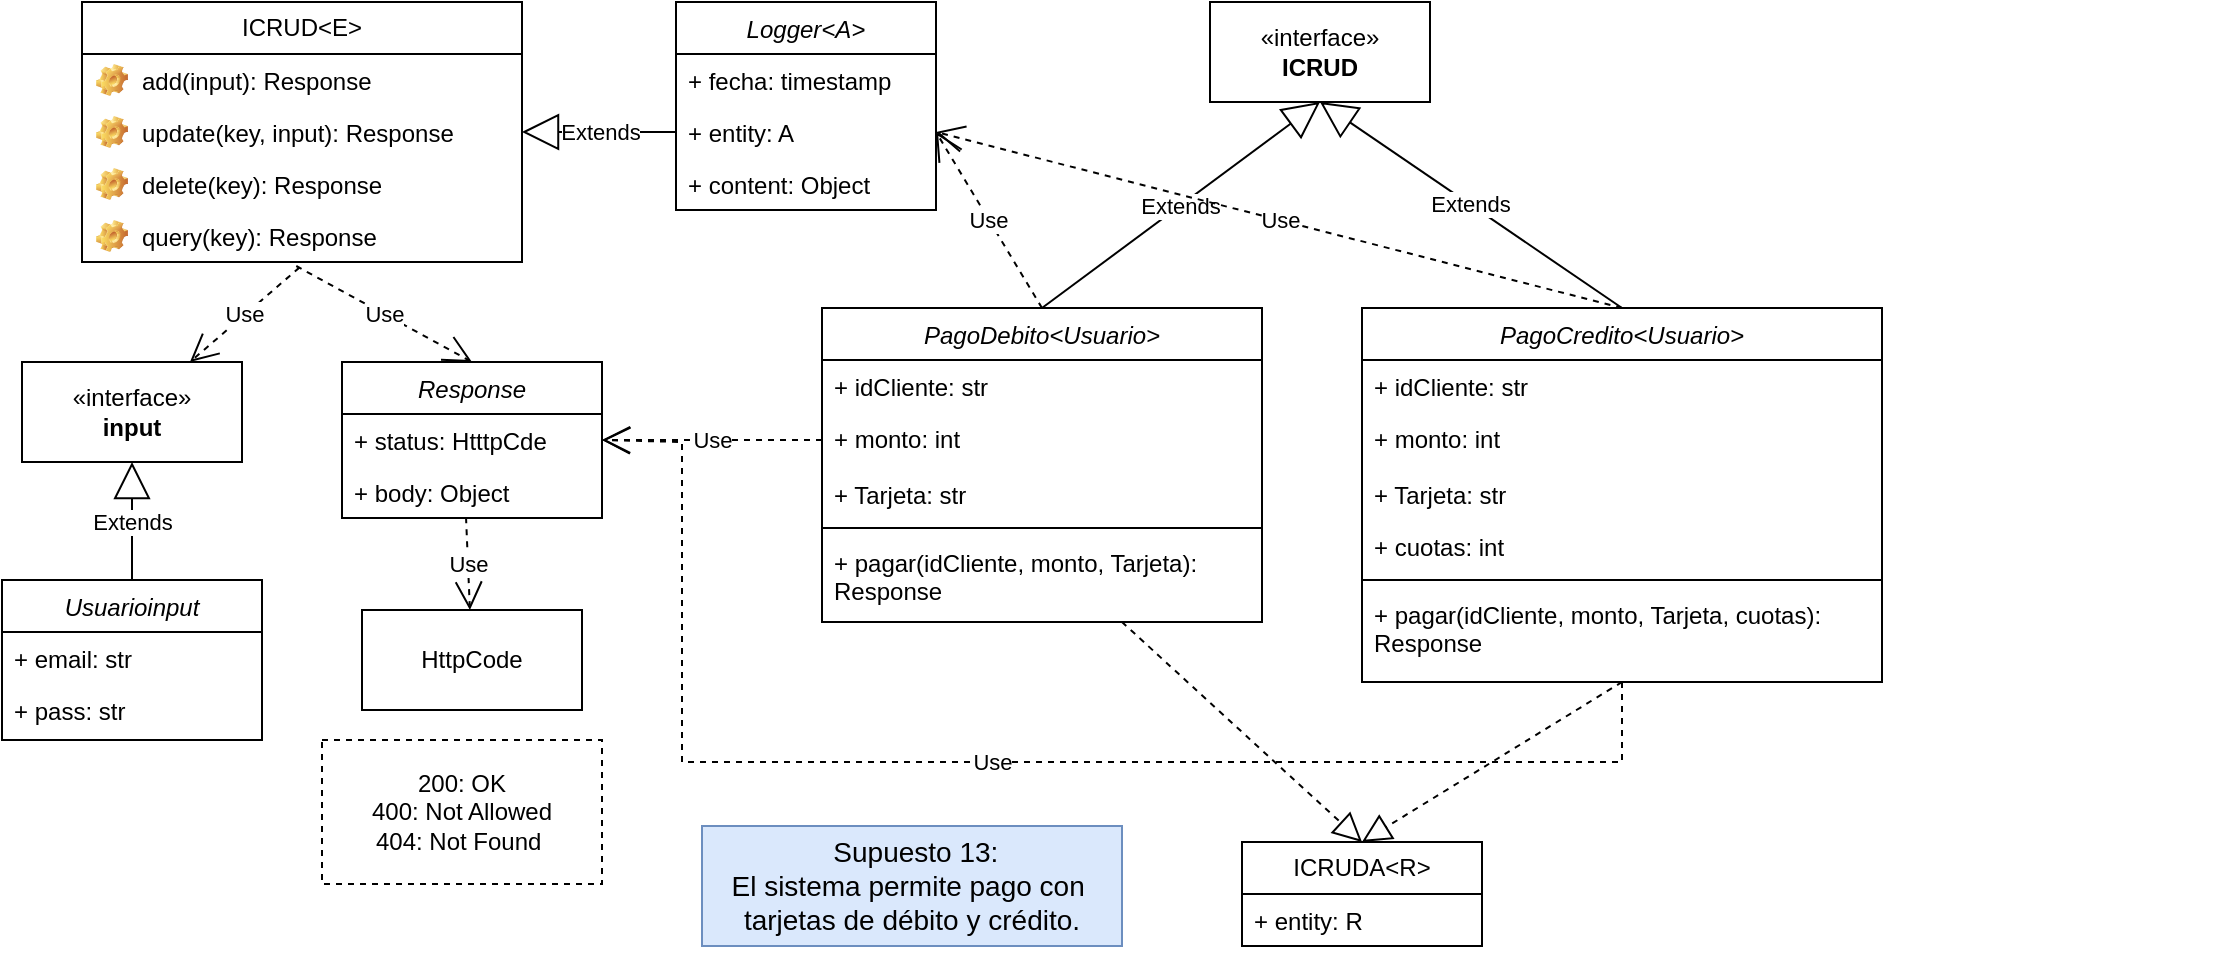 <mxfile version="28.2.8">
  <diagram id="C5RBs43oDa-KdzZeNtuy" name="Page-1">
    <mxGraphModel dx="207" dy="698" grid="1" gridSize="10" guides="1" tooltips="1" connect="1" arrows="1" fold="1" page="1" pageScale="1" pageWidth="827" pageHeight="1169" math="0" shadow="0">
      <root>
        <mxCell id="WIyWlLk6GJQsqaUBKTNV-0" />
        <mxCell id="WIyWlLk6GJQsqaUBKTNV-1" parent="WIyWlLk6GJQsqaUBKTNV-0" />
        <mxCell id="LfqToXhDLfG2VJ62Q-1i-30" value="&lt;font style=&quot;font-size: 14px;&quot;&gt;&amp;nbsp;Supuesto 13:&lt;/font&gt;&lt;div&gt;&lt;font style=&quot;font-size: 14px;&quot;&gt;El sistema permite pago con&amp;nbsp;&lt;/font&gt;&lt;/div&gt;&lt;div&gt;&lt;font style=&quot;font-size: 14px;&quot;&gt;tarjetas de débito y crédito.&lt;/font&gt;&lt;/div&gt;" style="html=1;whiteSpace=wrap;fillColor=#dae8fc;strokeColor=#6c8ebf;" parent="WIyWlLk6GJQsqaUBKTNV-1" vertex="1">
          <mxGeometry x="1400" y="1012" width="210" height="60" as="geometry" />
        </mxCell>
        <mxCell id="LfqToXhDLfG2VJ62Q-1i-117" value="PagoCredito&lt;Usuario&gt;" style="swimlane;fontStyle=2;align=center;verticalAlign=top;childLayout=stackLayout;horizontal=1;startSize=26;horizontalStack=0;resizeParent=1;resizeLast=0;collapsible=1;marginBottom=0;rounded=0;shadow=0;strokeWidth=1;" parent="WIyWlLk6GJQsqaUBKTNV-1" vertex="1">
          <mxGeometry x="1730" y="753" width="260" height="187" as="geometry">
            <mxRectangle x="230" y="140" width="160" height="26" as="alternateBounds" />
          </mxGeometry>
        </mxCell>
        <mxCell id="LfqToXhDLfG2VJ62Q-1i-118" value="+ idCliente: str" style="text;strokeColor=none;fillColor=none;align=left;verticalAlign=top;spacingLeft=4;spacingRight=4;overflow=hidden;rotatable=0;points=[[0,0.5],[1,0.5]];portConstraint=eastwest;whiteSpace=wrap;html=1;" parent="LfqToXhDLfG2VJ62Q-1i-117" vertex="1">
          <mxGeometry y="26" width="260" height="26" as="geometry" />
        </mxCell>
        <mxCell id="LfqToXhDLfG2VJ62Q-1i-119" value="+ monto: int" style="text;strokeColor=none;fillColor=none;align=left;verticalAlign=top;spacingLeft=4;spacingRight=4;overflow=hidden;rotatable=0;points=[[0,0.5],[1,0.5]];portConstraint=eastwest;whiteSpace=wrap;html=1;" parent="LfqToXhDLfG2VJ62Q-1i-117" vertex="1">
          <mxGeometry y="52" width="260" height="28" as="geometry" />
        </mxCell>
        <mxCell id="LfqToXhDLfG2VJ62Q-1i-120" value="+ Tarjeta: str" style="text;strokeColor=none;fillColor=none;align=left;verticalAlign=top;spacingLeft=4;spacingRight=4;overflow=hidden;rotatable=0;points=[[0,0.5],[1,0.5]];portConstraint=eastwest;whiteSpace=wrap;html=1;" parent="LfqToXhDLfG2VJ62Q-1i-117" vertex="1">
          <mxGeometry y="80" width="260" height="26" as="geometry" />
        </mxCell>
        <mxCell id="LfqToXhDLfG2VJ62Q-1i-164" value="+ cuotas: int" style="text;strokeColor=none;fillColor=none;align=left;verticalAlign=top;spacingLeft=4;spacingRight=4;overflow=hidden;rotatable=0;points=[[0,0.5],[1,0.5]];portConstraint=eastwest;whiteSpace=wrap;html=1;" parent="LfqToXhDLfG2VJ62Q-1i-117" vertex="1">
          <mxGeometry y="106" width="260" height="26" as="geometry" />
        </mxCell>
        <mxCell id="LfqToXhDLfG2VJ62Q-1i-121" value="" style="line;html=1;strokeWidth=1;align=left;verticalAlign=middle;spacingTop=-1;spacingLeft=3;spacingRight=3;rotatable=0;labelPosition=right;points=[];portConstraint=eastwest;" parent="LfqToXhDLfG2VJ62Q-1i-117" vertex="1">
          <mxGeometry y="132" width="260" height="8" as="geometry" />
        </mxCell>
        <mxCell id="LfqToXhDLfG2VJ62Q-1i-122" value="+ pagar(idCliente, monto, Tarjeta, cuotas): Response" style="text;strokeColor=none;fillColor=none;align=left;verticalAlign=top;spacingLeft=4;spacingRight=4;overflow=hidden;rotatable=0;points=[[0,0.5],[1,0.5]];portConstraint=eastwest;whiteSpace=wrap;html=1;" parent="LfqToXhDLfG2VJ62Q-1i-117" vertex="1">
          <mxGeometry y="140" width="260" height="40" as="geometry" />
        </mxCell>
        <mxCell id="LfqToXhDLfG2VJ62Q-1i-123" value="ICRUD&amp;lt;E&amp;gt;" style="swimlane;fontStyle=0;childLayout=stackLayout;horizontal=1;startSize=26;fillColor=none;horizontalStack=0;resizeParent=1;resizeParentMax=0;resizeLast=0;collapsible=1;marginBottom=0;whiteSpace=wrap;html=1;" parent="WIyWlLk6GJQsqaUBKTNV-1" vertex="1">
          <mxGeometry x="1090" y="600" width="220" height="130" as="geometry" />
        </mxCell>
        <mxCell id="LfqToXhDLfG2VJ62Q-1i-124" value="add(input): Response" style="label;fontStyle=0;strokeColor=none;fillColor=none;align=left;verticalAlign=top;overflow=hidden;spacingLeft=28;spacingRight=4;rotatable=0;points=[[0,0.5],[1,0.5]];portConstraint=eastwest;imageWidth=16;imageHeight=16;whiteSpace=wrap;html=1;image=img/clipart/Gear_128x128.png" parent="LfqToXhDLfG2VJ62Q-1i-123" vertex="1">
          <mxGeometry y="26" width="220" height="26" as="geometry" />
        </mxCell>
        <mxCell id="LfqToXhDLfG2VJ62Q-1i-125" value="update(key, input): Response" style="label;fontStyle=0;strokeColor=none;fillColor=none;align=left;verticalAlign=top;overflow=hidden;spacingLeft=28;spacingRight=4;rotatable=0;points=[[0,0.5],[1,0.5]];portConstraint=eastwest;imageWidth=16;imageHeight=16;whiteSpace=wrap;html=1;image=img/clipart/Gear_128x128.png" parent="LfqToXhDLfG2VJ62Q-1i-123" vertex="1">
          <mxGeometry y="52" width="220" height="26" as="geometry" />
        </mxCell>
        <mxCell id="LfqToXhDLfG2VJ62Q-1i-126" value="delete(key): Response" style="label;fontStyle=0;strokeColor=none;fillColor=none;align=left;verticalAlign=top;overflow=hidden;spacingLeft=28;spacingRight=4;rotatable=0;points=[[0,0.5],[1,0.5]];portConstraint=eastwest;imageWidth=16;imageHeight=16;whiteSpace=wrap;html=1;image=img/clipart/Gear_128x128.png" parent="LfqToXhDLfG2VJ62Q-1i-123" vertex="1">
          <mxGeometry y="78" width="220" height="26" as="geometry" />
        </mxCell>
        <mxCell id="LfqToXhDLfG2VJ62Q-1i-127" value="query(key): Response" style="label;fontStyle=0;strokeColor=none;fillColor=none;align=left;verticalAlign=top;overflow=hidden;spacingLeft=28;spacingRight=4;rotatable=0;points=[[0,0.5],[1,0.5]];portConstraint=eastwest;imageWidth=16;imageHeight=16;whiteSpace=wrap;html=1;image=img/clipart/Gear_128x128.png" parent="LfqToXhDLfG2VJ62Q-1i-123" vertex="1">
          <mxGeometry y="104" width="220" height="26" as="geometry" />
        </mxCell>
        <mxCell id="LfqToXhDLfG2VJ62Q-1i-128" value="«interface»&lt;br&gt;&lt;b&gt;input&lt;/b&gt;" style="html=1;whiteSpace=wrap;" parent="WIyWlLk6GJQsqaUBKTNV-1" vertex="1">
          <mxGeometry x="1060" y="780" width="110" height="50" as="geometry" />
        </mxCell>
        <mxCell id="LfqToXhDLfG2VJ62Q-1i-129" value="Use" style="endArrow=open;endSize=12;dashed=1;html=1;rounded=0;exitX=0.494;exitY=1.108;exitDx=0;exitDy=0;exitPerimeter=0;" parent="WIyWlLk6GJQsqaUBKTNV-1" source="LfqToXhDLfG2VJ62Q-1i-127" target="LfqToXhDLfG2VJ62Q-1i-128" edge="1">
          <mxGeometry width="160" relative="1" as="geometry">
            <mxPoint x="1240" y="830" as="sourcePoint" />
            <mxPoint x="1160" y="820" as="targetPoint" />
          </mxGeometry>
        </mxCell>
        <mxCell id="LfqToXhDLfG2VJ62Q-1i-130" value="Usuarioinput" style="swimlane;fontStyle=2;align=center;verticalAlign=top;childLayout=stackLayout;horizontal=1;startSize=26;horizontalStack=0;resizeParent=1;resizeLast=0;collapsible=1;marginBottom=0;rounded=0;shadow=0;strokeWidth=1;" parent="WIyWlLk6GJQsqaUBKTNV-1" vertex="1">
          <mxGeometry x="1050" y="889" width="130" height="80" as="geometry">
            <mxRectangle x="230" y="140" width="160" height="26" as="alternateBounds" />
          </mxGeometry>
        </mxCell>
        <mxCell id="LfqToXhDLfG2VJ62Q-1i-131" value="+ email: str" style="text;strokeColor=none;fillColor=none;align=left;verticalAlign=top;spacingLeft=4;spacingRight=4;overflow=hidden;rotatable=0;points=[[0,0.5],[1,0.5]];portConstraint=eastwest;whiteSpace=wrap;html=1;" parent="LfqToXhDLfG2VJ62Q-1i-130" vertex="1">
          <mxGeometry y="26" width="130" height="26" as="geometry" />
        </mxCell>
        <mxCell id="LfqToXhDLfG2VJ62Q-1i-132" value="+ pass: str" style="text;strokeColor=none;fillColor=none;align=left;verticalAlign=top;spacingLeft=4;spacingRight=4;overflow=hidden;rotatable=0;points=[[0,0.5],[1,0.5]];portConstraint=eastwest;whiteSpace=wrap;html=1;" parent="LfqToXhDLfG2VJ62Q-1i-130" vertex="1">
          <mxGeometry y="52" width="130" height="20" as="geometry" />
        </mxCell>
        <mxCell id="LfqToXhDLfG2VJ62Q-1i-133" value="Extends" style="endArrow=block;endSize=16;endFill=0;html=1;rounded=0;exitX=0.5;exitY=0;exitDx=0;exitDy=0;entryX=0.5;entryY=1;entryDx=0;entryDy=0;" parent="WIyWlLk6GJQsqaUBKTNV-1" source="LfqToXhDLfG2VJ62Q-1i-130" target="LfqToXhDLfG2VJ62Q-1i-128" edge="1">
          <mxGeometry width="160" relative="1" as="geometry">
            <mxPoint x="1290" y="830" as="sourcePoint" />
            <mxPoint x="1450" y="830" as="targetPoint" />
          </mxGeometry>
        </mxCell>
        <mxCell id="LfqToXhDLfG2VJ62Q-1i-134" value="Response" style="swimlane;fontStyle=2;align=center;verticalAlign=top;childLayout=stackLayout;horizontal=1;startSize=26;horizontalStack=0;resizeParent=1;resizeLast=0;collapsible=1;marginBottom=0;rounded=0;shadow=0;strokeWidth=1;" parent="WIyWlLk6GJQsqaUBKTNV-1" vertex="1">
          <mxGeometry x="1220" y="780" width="130" height="78" as="geometry">
            <mxRectangle x="230" y="140" width="160" height="26" as="alternateBounds" />
          </mxGeometry>
        </mxCell>
        <mxCell id="LfqToXhDLfG2VJ62Q-1i-135" value="+ status: HtttpCde" style="text;strokeColor=none;fillColor=none;align=left;verticalAlign=top;spacingLeft=4;spacingRight=4;overflow=hidden;rotatable=0;points=[[0,0.5],[1,0.5]];portConstraint=eastwest;whiteSpace=wrap;html=1;" parent="LfqToXhDLfG2VJ62Q-1i-134" vertex="1">
          <mxGeometry y="26" width="130" height="26" as="geometry" />
        </mxCell>
        <mxCell id="LfqToXhDLfG2VJ62Q-1i-136" value="+ body: Object" style="text;strokeColor=none;fillColor=none;align=left;verticalAlign=top;spacingLeft=4;spacingRight=4;overflow=hidden;rotatable=0;points=[[0,0.5],[1,0.5]];portConstraint=eastwest;whiteSpace=wrap;html=1;" parent="LfqToXhDLfG2VJ62Q-1i-134" vertex="1">
          <mxGeometry y="52" width="130" height="26" as="geometry" />
        </mxCell>
        <mxCell id="LfqToXhDLfG2VJ62Q-1i-137" value="Use" style="endArrow=open;endSize=12;dashed=1;html=1;rounded=0;entryX=0.5;entryY=0;entryDx=0;entryDy=0;exitX=0.487;exitY=1.077;exitDx=0;exitDy=0;exitPerimeter=0;" parent="WIyWlLk6GJQsqaUBKTNV-1" source="LfqToXhDLfG2VJ62Q-1i-127" target="LfqToXhDLfG2VJ62Q-1i-134" edge="1">
          <mxGeometry width="160" relative="1" as="geometry">
            <mxPoint x="1200" y="740" as="sourcePoint" />
            <mxPoint x="1180" y="787" as="targetPoint" />
          </mxGeometry>
        </mxCell>
        <mxCell id="LfqToXhDLfG2VJ62Q-1i-138" value="HttpCode" style="html=1;whiteSpace=wrap;" parent="WIyWlLk6GJQsqaUBKTNV-1" vertex="1">
          <mxGeometry x="1230" y="904" width="110" height="50" as="geometry" />
        </mxCell>
        <mxCell id="LfqToXhDLfG2VJ62Q-1i-139" value="Use" style="endArrow=open;endSize=12;dashed=1;html=1;rounded=0;exitX=0.477;exitY=0.985;exitDx=0;exitDy=0;exitPerimeter=0;" parent="WIyWlLk6GJQsqaUBKTNV-1" source="LfqToXhDLfG2VJ62Q-1i-136" target="LfqToXhDLfG2VJ62Q-1i-138" edge="1">
          <mxGeometry width="160" relative="1" as="geometry">
            <mxPoint x="1515" y="860" as="sourcePoint" />
            <mxPoint x="1460" y="907" as="targetPoint" />
          </mxGeometry>
        </mxCell>
        <mxCell id="LfqToXhDLfG2VJ62Q-1i-140" value="«interface»&lt;br&gt;&lt;b&gt;ICRUD&lt;/b&gt;" style="html=1;whiteSpace=wrap;" parent="WIyWlLk6GJQsqaUBKTNV-1" vertex="1">
          <mxGeometry x="1654" y="600" width="110" height="50" as="geometry" />
        </mxCell>
        <mxCell id="LfqToXhDLfG2VJ62Q-1i-141" value="Extends" style="endArrow=block;endSize=16;endFill=0;html=1;rounded=0;exitX=0.5;exitY=0;exitDx=0;exitDy=0;entryX=0.5;entryY=1;entryDx=0;entryDy=0;" parent="WIyWlLk6GJQsqaUBKTNV-1" source="LfqToXhDLfG2VJ62Q-1i-117" target="LfqToXhDLfG2VJ62Q-1i-140" edge="1">
          <mxGeometry width="160" relative="1" as="geometry">
            <mxPoint x="1510" y="870" as="sourcePoint" />
            <mxPoint x="1510" y="810" as="targetPoint" />
            <Array as="points" />
          </mxGeometry>
        </mxCell>
        <mxCell id="LfqToXhDLfG2VJ62Q-1i-142" value="Use" style="endArrow=open;endSize=12;dashed=1;html=1;rounded=0;entryX=1;entryY=0.5;entryDx=0;entryDy=0;" parent="WIyWlLk6GJQsqaUBKTNV-1" target="LfqToXhDLfG2VJ62Q-1i-135" edge="1">
          <mxGeometry width="160" relative="1" as="geometry">
            <mxPoint x="1860" y="940" as="sourcePoint" />
            <mxPoint x="1508" y="908" as="targetPoint" />
            <Array as="points">
              <mxPoint x="1860" y="980" />
              <mxPoint x="1390" y="980" />
              <mxPoint x="1390" y="820" />
            </Array>
          </mxGeometry>
        </mxCell>
        <mxCell id="LfqToXhDLfG2VJ62Q-1i-143" value="200: OK&lt;div&gt;400: Not Allowed&lt;/div&gt;&lt;div&gt;&lt;div&gt;404: Not Found&amp;nbsp;&lt;/div&gt;&lt;/div&gt;" style="html=1;whiteSpace=wrap;dashed=1;" parent="WIyWlLk6GJQsqaUBKTNV-1" vertex="1">
          <mxGeometry x="1210" y="969" width="140" height="72" as="geometry" />
        </mxCell>
        <mxCell id="LfqToXhDLfG2VJ62Q-1i-144" value="Logger&lt;A&gt;" style="swimlane;fontStyle=2;align=center;verticalAlign=top;childLayout=stackLayout;horizontal=1;startSize=26;horizontalStack=0;resizeParent=1;resizeLast=0;collapsible=1;marginBottom=0;rounded=0;shadow=0;strokeWidth=1;" parent="WIyWlLk6GJQsqaUBKTNV-1" vertex="1">
          <mxGeometry x="1387" y="600" width="130" height="104" as="geometry">
            <mxRectangle x="230" y="140" width="160" height="26" as="alternateBounds" />
          </mxGeometry>
        </mxCell>
        <mxCell id="LfqToXhDLfG2VJ62Q-1i-145" value="+ fecha: timestamp" style="text;strokeColor=none;fillColor=none;align=left;verticalAlign=top;spacingLeft=4;spacingRight=4;overflow=hidden;rotatable=0;points=[[0,0.5],[1,0.5]];portConstraint=eastwest;whiteSpace=wrap;html=1;" parent="LfqToXhDLfG2VJ62Q-1i-144" vertex="1">
          <mxGeometry y="26" width="130" height="26" as="geometry" />
        </mxCell>
        <mxCell id="LfqToXhDLfG2VJ62Q-1i-146" value="+ entity: A" style="text;strokeColor=none;fillColor=none;align=left;verticalAlign=top;spacingLeft=4;spacingRight=4;overflow=hidden;rotatable=0;points=[[0,0.5],[1,0.5]];portConstraint=eastwest;whiteSpace=wrap;html=1;" parent="LfqToXhDLfG2VJ62Q-1i-144" vertex="1">
          <mxGeometry y="52" width="130" height="26" as="geometry" />
        </mxCell>
        <mxCell id="LfqToXhDLfG2VJ62Q-1i-147" value="+ content: Object" style="text;strokeColor=none;fillColor=none;align=left;verticalAlign=top;spacingLeft=4;spacingRight=4;overflow=hidden;rotatable=0;points=[[0,0.5],[1,0.5]];portConstraint=eastwest;whiteSpace=wrap;html=1;" parent="LfqToXhDLfG2VJ62Q-1i-144" vertex="1">
          <mxGeometry y="78" width="130" height="26" as="geometry" />
        </mxCell>
        <mxCell id="LfqToXhDLfG2VJ62Q-1i-148" value="Extends" style="endArrow=block;endSize=16;endFill=0;html=1;rounded=0;exitX=0;exitY=0.5;exitDx=0;exitDy=0;" parent="WIyWlLk6GJQsqaUBKTNV-1" source="LfqToXhDLfG2VJ62Q-1i-146" edge="1">
          <mxGeometry width="160" relative="1" as="geometry">
            <mxPoint x="1330" y="844" as="sourcePoint" />
            <mxPoint x="1310" y="665" as="targetPoint" />
          </mxGeometry>
        </mxCell>
        <mxCell id="LfqToXhDLfG2VJ62Q-1i-149" value="PagoDebito&lt;Usuario&gt;" style="swimlane;fontStyle=2;align=center;verticalAlign=top;childLayout=stackLayout;horizontal=1;startSize=26;horizontalStack=0;resizeParent=1;resizeLast=0;collapsible=1;marginBottom=0;rounded=0;shadow=0;strokeWidth=1;" parent="WIyWlLk6GJQsqaUBKTNV-1" vertex="1">
          <mxGeometry x="1460" y="753" width="220" height="157" as="geometry">
            <mxRectangle x="230" y="140" width="160" height="26" as="alternateBounds" />
          </mxGeometry>
        </mxCell>
        <mxCell id="LfqToXhDLfG2VJ62Q-1i-150" value="+ idCliente: str" style="text;strokeColor=none;fillColor=none;align=left;verticalAlign=top;spacingLeft=4;spacingRight=4;overflow=hidden;rotatable=0;points=[[0,0.5],[1,0.5]];portConstraint=eastwest;whiteSpace=wrap;html=1;" parent="LfqToXhDLfG2VJ62Q-1i-149" vertex="1">
          <mxGeometry y="26" width="220" height="26" as="geometry" />
        </mxCell>
        <mxCell id="LfqToXhDLfG2VJ62Q-1i-151" value="+ monto: int" style="text;strokeColor=none;fillColor=none;align=left;verticalAlign=top;spacingLeft=4;spacingRight=4;overflow=hidden;rotatable=0;points=[[0,0.5],[1,0.5]];portConstraint=eastwest;whiteSpace=wrap;html=1;" parent="LfqToXhDLfG2VJ62Q-1i-149" vertex="1">
          <mxGeometry y="52" width="220" height="28" as="geometry" />
        </mxCell>
        <mxCell id="LfqToXhDLfG2VJ62Q-1i-152" value="+ Tarjeta: str" style="text;strokeColor=none;fillColor=none;align=left;verticalAlign=top;spacingLeft=4;spacingRight=4;overflow=hidden;rotatable=0;points=[[0,0.5],[1,0.5]];portConstraint=eastwest;whiteSpace=wrap;html=1;" parent="LfqToXhDLfG2VJ62Q-1i-149" vertex="1">
          <mxGeometry y="80" width="220" height="26" as="geometry" />
        </mxCell>
        <mxCell id="LfqToXhDLfG2VJ62Q-1i-155" value="" style="line;html=1;strokeWidth=1;align=left;verticalAlign=middle;spacingTop=-1;spacingLeft=3;spacingRight=3;rotatable=0;labelPosition=right;points=[];portConstraint=eastwest;" parent="LfqToXhDLfG2VJ62Q-1i-149" vertex="1">
          <mxGeometry y="106" width="220" height="8" as="geometry" />
        </mxCell>
        <mxCell id="LfqToXhDLfG2VJ62Q-1i-156" value="+ pagar(idCliente, monto, Tarjeta): Response" style="text;strokeColor=none;fillColor=none;align=left;verticalAlign=top;spacingLeft=4;spacingRight=4;overflow=hidden;rotatable=0;points=[[0,0.5],[1,0.5]];portConstraint=eastwest;whiteSpace=wrap;html=1;" parent="LfqToXhDLfG2VJ62Q-1i-149" vertex="1">
          <mxGeometry y="114" width="220" height="36" as="geometry" />
        </mxCell>
        <mxCell id="LfqToXhDLfG2VJ62Q-1i-157" value="Use" style="endArrow=open;endSize=12;dashed=1;html=1;rounded=0;entryX=1;entryY=0.5;entryDx=0;entryDy=0;exitX=0;exitY=0.5;exitDx=0;exitDy=0;" parent="WIyWlLk6GJQsqaUBKTNV-1" source="LfqToXhDLfG2VJ62Q-1i-151" target="LfqToXhDLfG2VJ62Q-1i-135" edge="1">
          <mxGeometry width="160" relative="1" as="geometry">
            <mxPoint x="1525" y="987" as="sourcePoint" />
            <mxPoint x="1410" y="940" as="targetPoint" />
            <Array as="points" />
          </mxGeometry>
        </mxCell>
        <mxCell id="LfqToXhDLfG2VJ62Q-1i-158" value="Extends" style="endArrow=block;endSize=16;endFill=0;html=1;rounded=0;exitX=0.5;exitY=0;exitDx=0;exitDy=0;entryX=0.5;entryY=1;entryDx=0;entryDy=0;" parent="WIyWlLk6GJQsqaUBKTNV-1" source="LfqToXhDLfG2VJ62Q-1i-149" target="LfqToXhDLfG2VJ62Q-1i-140" edge="1">
          <mxGeometry width="160" relative="1" as="geometry">
            <mxPoint x="1810" y="830" as="sourcePoint" />
            <mxPoint x="1820" y="700" as="targetPoint" />
          </mxGeometry>
        </mxCell>
        <mxCell id="LfqToXhDLfG2VJ62Q-1i-159" style="edgeStyle=none;curved=1;rounded=0;orthogonalLoop=1;jettySize=auto;html=1;exitX=0.75;exitY=0;exitDx=0;exitDy=0;fontSize=12;startSize=8;endSize=8;" parent="WIyWlLk6GJQsqaUBKTNV-1" edge="1">
          <mxGeometry relative="1" as="geometry">
            <mxPoint x="2153.25" y="889" as="sourcePoint" />
            <mxPoint x="2153.25" y="889" as="targetPoint" />
          </mxGeometry>
        </mxCell>
        <mxCell id="LfqToXhDLfG2VJ62Q-1i-160" value="ICRUDA&amp;lt;R&amp;gt;" style="swimlane;fontStyle=0;childLayout=stackLayout;horizontal=1;startSize=26;fillColor=none;horizontalStack=0;resizeParent=1;resizeParentMax=0;resizeLast=0;collapsible=1;marginBottom=0;whiteSpace=wrap;html=1;" parent="WIyWlLk6GJQsqaUBKTNV-1" vertex="1">
          <mxGeometry x="1670" y="1020" width="120" height="52" as="geometry" />
        </mxCell>
        <mxCell id="LfqToXhDLfG2VJ62Q-1i-161" value="+ entity: R" style="text;strokeColor=none;fillColor=none;align=left;verticalAlign=top;spacingLeft=4;spacingRight=4;overflow=hidden;rotatable=0;points=[[0,0.5],[1,0.5]];portConstraint=eastwest;whiteSpace=wrap;html=1;" parent="LfqToXhDLfG2VJ62Q-1i-160" vertex="1">
          <mxGeometry y="26" width="120" height="26" as="geometry" />
        </mxCell>
        <mxCell id="LfqToXhDLfG2VJ62Q-1i-162" value="" style="endArrow=block;dashed=1;endFill=0;endSize=12;html=1;rounded=0;fontSize=12;curved=1;entryX=0.5;entryY=0;entryDx=0;entryDy=0;" parent="WIyWlLk6GJQsqaUBKTNV-1" target="LfqToXhDLfG2VJ62Q-1i-160" edge="1">
          <mxGeometry width="160" relative="1" as="geometry">
            <mxPoint x="1860" y="940" as="sourcePoint" />
            <mxPoint x="1950" y="1020" as="targetPoint" />
          </mxGeometry>
        </mxCell>
        <mxCell id="LfqToXhDLfG2VJ62Q-1i-163" value="" style="endArrow=block;dashed=1;endFill=0;endSize=12;html=1;rounded=0;fontSize=12;curved=1;entryX=0.5;entryY=0;entryDx=0;entryDy=0;" parent="WIyWlLk6GJQsqaUBKTNV-1" target="LfqToXhDLfG2VJ62Q-1i-160" edge="1">
          <mxGeometry width="160" relative="1" as="geometry">
            <mxPoint x="1610" y="910" as="sourcePoint" />
            <mxPoint x="1822" y="1043" as="targetPoint" />
          </mxGeometry>
        </mxCell>
        <mxCell id="VB9ajJgYp8jsac4qixSc-0" value="Use" style="endArrow=open;endSize=12;dashed=1;html=1;rounded=0;entryX=1;entryY=0.5;entryDx=0;entryDy=0;exitX=0.5;exitY=0;exitDx=0;exitDy=0;" edge="1" parent="WIyWlLk6GJQsqaUBKTNV-1" source="LfqToXhDLfG2VJ62Q-1i-149" target="LfqToXhDLfG2VJ62Q-1i-146">
          <mxGeometry width="160" relative="1" as="geometry">
            <mxPoint x="1550" y="810" as="sourcePoint" />
            <mxPoint x="1440" y="810" as="targetPoint" />
            <Array as="points" />
          </mxGeometry>
        </mxCell>
        <mxCell id="VB9ajJgYp8jsac4qixSc-1" value="Use" style="endArrow=open;endSize=12;dashed=1;html=1;rounded=0;entryX=1;entryY=0.5;entryDx=0;entryDy=0;exitX=0.5;exitY=0;exitDx=0;exitDy=0;" edge="1" parent="WIyWlLk6GJQsqaUBKTNV-1" source="LfqToXhDLfG2VJ62Q-1i-117" target="LfqToXhDLfG2VJ62Q-1i-146">
          <mxGeometry width="160" relative="1" as="geometry">
            <mxPoint x="1593" y="808" as="sourcePoint" />
            <mxPoint x="1540" y="720" as="targetPoint" />
            <Array as="points" />
          </mxGeometry>
        </mxCell>
      </root>
    </mxGraphModel>
  </diagram>
</mxfile>
